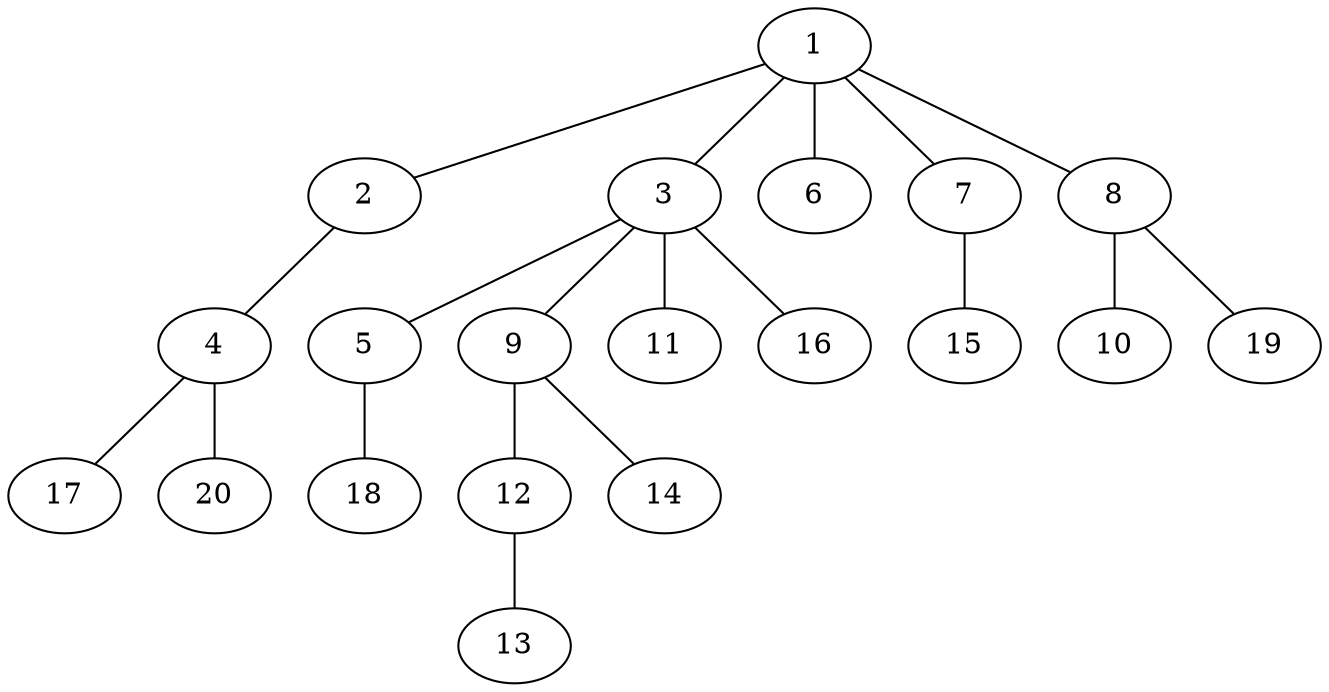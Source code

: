 graph graphname {1--2
1--3
1--6
1--7
1--8
2--4
3--5
3--9
3--11
3--16
4--17
4--20
5--18
7--15
8--10
8--19
9--12
9--14
12--13
}